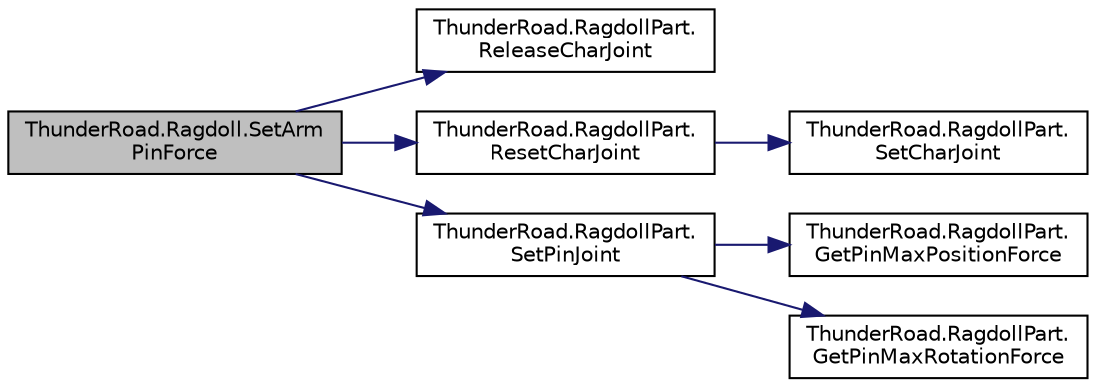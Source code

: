 digraph "ThunderRoad.Ragdoll.SetArmPinForce"
{
 // LATEX_PDF_SIZE
  edge [fontname="Helvetica",fontsize="10",labelfontname="Helvetica",labelfontsize="10"];
  node [fontname="Helvetica",fontsize="10",shape=record];
  rankdir="LR";
  Node1 [label="ThunderRoad.Ragdoll.SetArm\lPinForce",height=0.2,width=0.4,color="black", fillcolor="grey75", style="filled", fontcolor="black",tooltip="Sets the arm pin force."];
  Node1 -> Node2 [color="midnightblue",fontsize="10",style="solid",fontname="Helvetica"];
  Node2 [label="ThunderRoad.RagdollPart.\lReleaseCharJoint",height=0.2,width=0.4,color="black", fillcolor="white", style="filled",URL="$class_thunder_road_1_1_ragdoll_part.html#a0bf764cdae769235b24e45fffc9ec7dc",tooltip="Releases the character joint."];
  Node1 -> Node3 [color="midnightblue",fontsize="10",style="solid",fontname="Helvetica"];
  Node3 [label="ThunderRoad.RagdollPart.\lResetCharJoint",height=0.2,width=0.4,color="black", fillcolor="white", style="filled",URL="$class_thunder_road_1_1_ragdoll_part.html#aa43dcd9f181f3160fe2c47f8b4082270",tooltip="Resets the character joint."];
  Node3 -> Node4 [color="midnightblue",fontsize="10",style="solid",fontname="Helvetica"];
  Node4 [label="ThunderRoad.RagdollPart.\lSetCharJoint",height=0.2,width=0.4,color="black", fillcolor="white", style="filled",URL="$class_thunder_road_1_1_ragdoll_part.html#aad7a8f071065f2a5ff0b980336982725",tooltip="Sets the character joint."];
  Node1 -> Node5 [color="midnightblue",fontsize="10",style="solid",fontname="Helvetica"];
  Node5 [label="ThunderRoad.RagdollPart.\lSetPinJoint",height=0.2,width=0.4,color="black", fillcolor="white", style="filled",URL="$class_thunder_road_1_1_ragdoll_part.html#a21d4dd742aa88857e741c620986131be",tooltip="Sets the pin joint."];
  Node5 -> Node6 [color="midnightblue",fontsize="10",style="solid",fontname="Helvetica"];
  Node6 [label="ThunderRoad.RagdollPart.\lGetPinMaxPositionForce",height=0.2,width=0.4,color="black", fillcolor="white", style="filled",URL="$class_thunder_road_1_1_ragdoll_part.html#acd72acf2e180c26d25000f2543bce040",tooltip="Gets the pin maximum position force."];
  Node5 -> Node7 [color="midnightblue",fontsize="10",style="solid",fontname="Helvetica"];
  Node7 [label="ThunderRoad.RagdollPart.\lGetPinMaxRotationForce",height=0.2,width=0.4,color="black", fillcolor="white", style="filled",URL="$class_thunder_road_1_1_ragdoll_part.html#a72d1133f23c80848e7e536f7717cb2e9",tooltip="Gets the pin maximum rotation force."];
}
